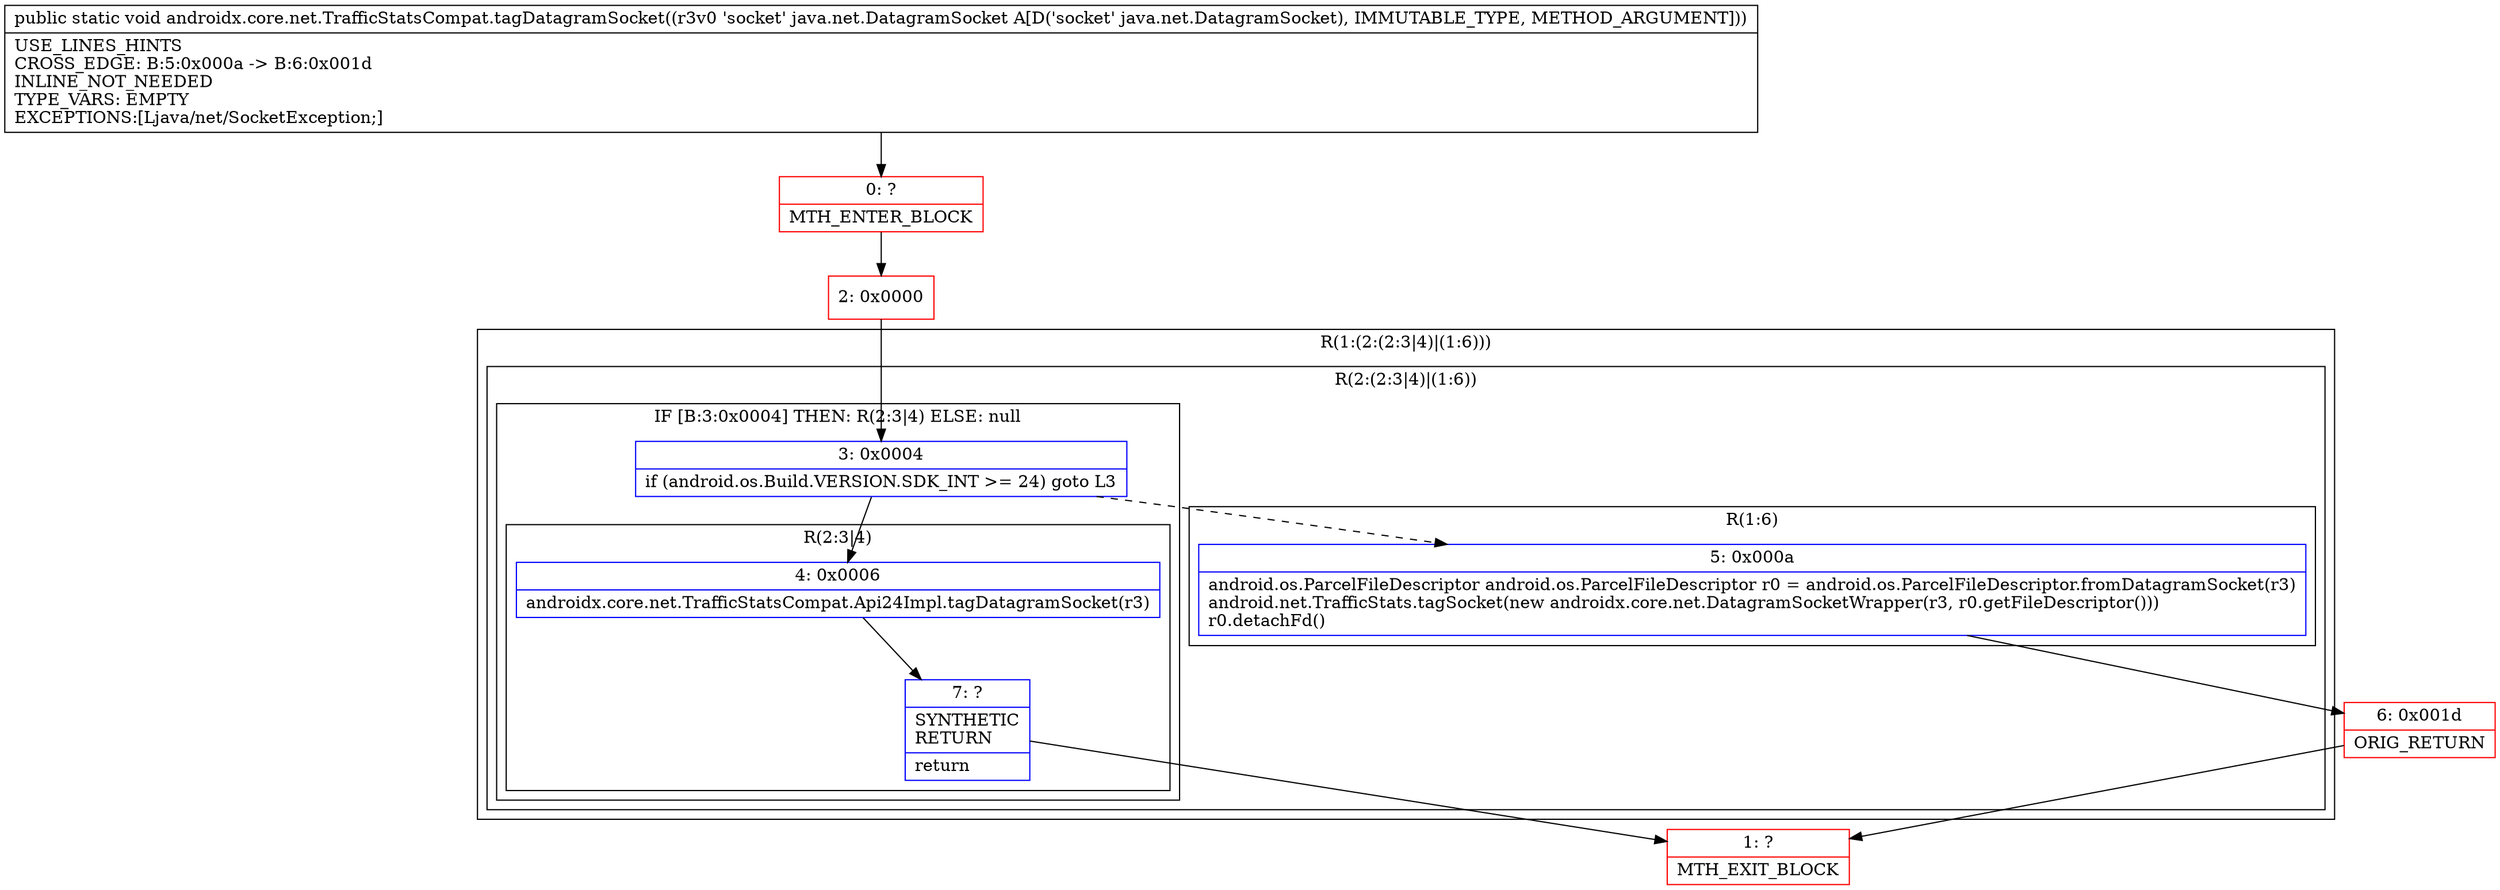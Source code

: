 digraph "CFG forandroidx.core.net.TrafficStatsCompat.tagDatagramSocket(Ljava\/net\/DatagramSocket;)V" {
subgraph cluster_Region_806772018 {
label = "R(1:(2:(2:3|4)|(1:6)))";
node [shape=record,color=blue];
subgraph cluster_Region_1360138556 {
label = "R(2:(2:3|4)|(1:6))";
node [shape=record,color=blue];
subgraph cluster_IfRegion_1316561893 {
label = "IF [B:3:0x0004] THEN: R(2:3|4) ELSE: null";
node [shape=record,color=blue];
Node_3 [shape=record,label="{3\:\ 0x0004|if (android.os.Build.VERSION.SDK_INT \>= 24) goto L3\l}"];
subgraph cluster_Region_1643973301 {
label = "R(2:3|4)";
node [shape=record,color=blue];
Node_4 [shape=record,label="{4\:\ 0x0006|androidx.core.net.TrafficStatsCompat.Api24Impl.tagDatagramSocket(r3)\l}"];
Node_7 [shape=record,label="{7\:\ ?|SYNTHETIC\lRETURN\l|return\l}"];
}
}
subgraph cluster_Region_189277040 {
label = "R(1:6)";
node [shape=record,color=blue];
Node_5 [shape=record,label="{5\:\ 0x000a|android.os.ParcelFileDescriptor android.os.ParcelFileDescriptor r0 = android.os.ParcelFileDescriptor.fromDatagramSocket(r3)\landroid.net.TrafficStats.tagSocket(new androidx.core.net.DatagramSocketWrapper(r3, r0.getFileDescriptor()))\lr0.detachFd()\l}"];
}
}
}
Node_0 [shape=record,color=red,label="{0\:\ ?|MTH_ENTER_BLOCK\l}"];
Node_2 [shape=record,color=red,label="{2\:\ 0x0000}"];
Node_1 [shape=record,color=red,label="{1\:\ ?|MTH_EXIT_BLOCK\l}"];
Node_6 [shape=record,color=red,label="{6\:\ 0x001d|ORIG_RETURN\l}"];
MethodNode[shape=record,label="{public static void androidx.core.net.TrafficStatsCompat.tagDatagramSocket((r3v0 'socket' java.net.DatagramSocket A[D('socket' java.net.DatagramSocket), IMMUTABLE_TYPE, METHOD_ARGUMENT]))  | USE_LINES_HINTS\lCROSS_EDGE: B:5:0x000a \-\> B:6:0x001d\lINLINE_NOT_NEEDED\lTYPE_VARS: EMPTY\lEXCEPTIONS:[Ljava\/net\/SocketException;]\l}"];
MethodNode -> Node_0;Node_3 -> Node_4;
Node_3 -> Node_5[style=dashed];
Node_4 -> Node_7;
Node_7 -> Node_1;
Node_5 -> Node_6;
Node_0 -> Node_2;
Node_2 -> Node_3;
Node_6 -> Node_1;
}

